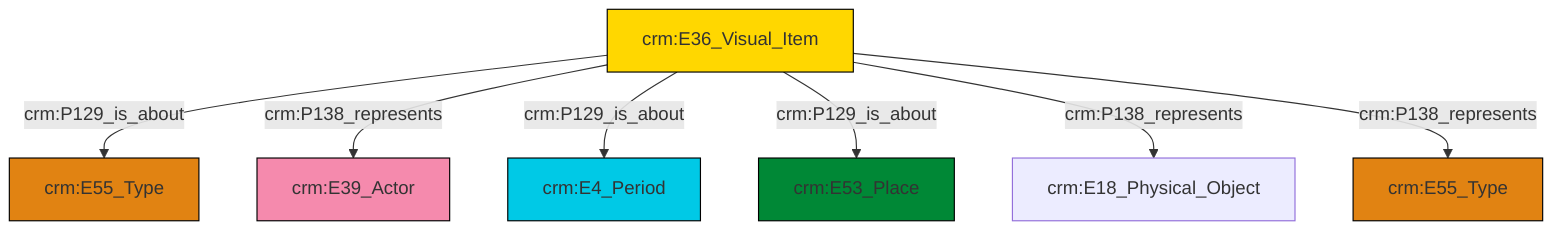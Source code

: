 graph TD
classDef Literal fill:#f2f2f2,stroke:#000000;
classDef CRM_Entity fill:#FFFFFF,stroke:#000000;
classDef Temporal_Entity fill:#00C9E6, stroke:#000000;
classDef Type fill:#E18312, stroke:#000000;
classDef Time-Span fill:#2C9C91, stroke:#000000;
classDef Appellation fill:#FFEB7F, stroke:#000000;
classDef Place fill:#008836, stroke:#000000;
classDef Persistent_Item fill:#B266B2, stroke:#000000;
classDef Conceptual_Object fill:#FFD700, stroke:#000000;
classDef Physical_Thing fill:#D2B48C, stroke:#000000;
classDef Actor fill:#f58aad, stroke:#000000;
classDef PC_Classes fill:#4ce600, stroke:#000000;
classDef Multi fill:#cccccc,stroke:#000000;

0["crm:E36_Visual_Item"]:::Conceptual_Object -->|crm:P129_is_about| 2["crm:E55_Type"]:::Type
0["crm:E36_Visual_Item"]:::Conceptual_Object -->|crm:P138_represents| 3["crm:E39_Actor"]:::Actor
0["crm:E36_Visual_Item"]:::Conceptual_Object -->|crm:P129_is_about| 8["crm:E4_Period"]:::Temporal_Entity
0["crm:E36_Visual_Item"]:::Conceptual_Object -->|crm:P129_is_about| 9["crm:E53_Place"]:::Place
0["crm:E36_Visual_Item"]:::Conceptual_Object -->|crm:P138_represents| 4["crm:E18_Physical_Object"]:::Default
0["crm:E36_Visual_Item"]:::Conceptual_Object -->|crm:P138_represents| 11["crm:E55_Type"]:::Type